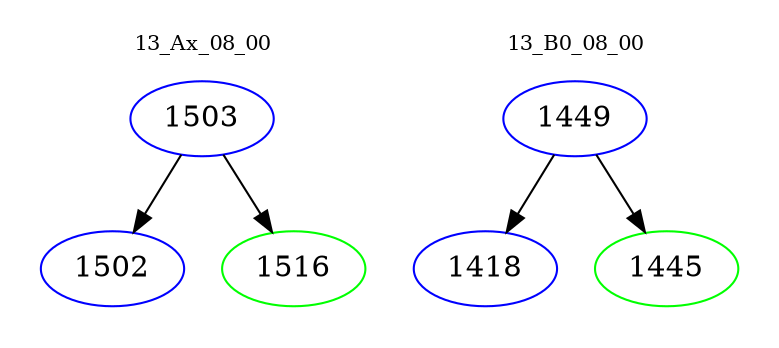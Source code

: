 digraph{
subgraph cluster_0 {
color = white
label = "13_Ax_08_00";
fontsize=10;
T0_1503 [label="1503", color="blue"]
T0_1503 -> T0_1502 [color="black"]
T0_1502 [label="1502", color="blue"]
T0_1503 -> T0_1516 [color="black"]
T0_1516 [label="1516", color="green"]
}
subgraph cluster_1 {
color = white
label = "13_B0_08_00";
fontsize=10;
T1_1449 [label="1449", color="blue"]
T1_1449 -> T1_1418 [color="black"]
T1_1418 [label="1418", color="blue"]
T1_1449 -> T1_1445 [color="black"]
T1_1445 [label="1445", color="green"]
}
}
